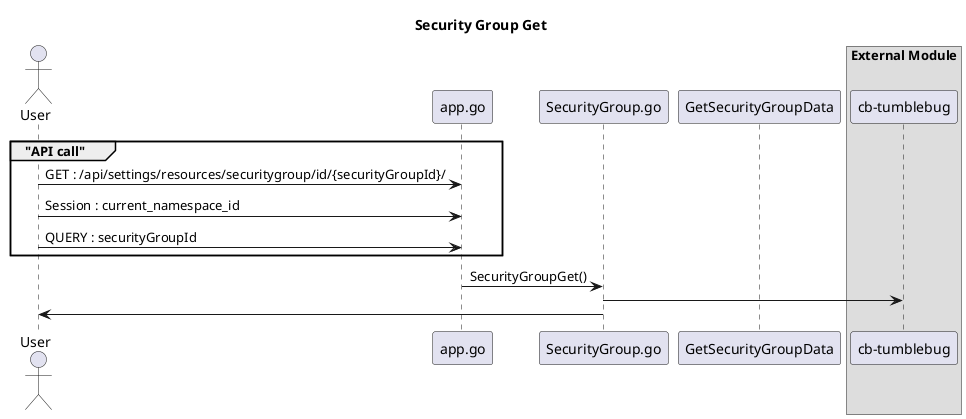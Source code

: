 @startuml

title "Security Group Get"
actor User as user
participant "app.go" as app
participant "SecurityGroup.go" as route
participant "GetSecurityGroupData" as habdler

box "External Module"
participant "cb-tumblebug" as tumblebug

group "API call"
user -> app : GET : /api/settings/resources/securitygroup/id/{securityGroupId}/
user -> app : Session : current_namespace_id
user -> app : QUERY : securityGroupId
end
app -> route : SecurityGroupGet()
route -> tumblebug

user <- route

@enduml